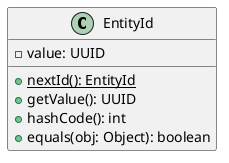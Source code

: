 @startuml identity field

class EntityId {
  - value: UUID
  + {static} nextId(): EntityId
  + getValue(): UUID
  + hashCode(): int
  + equals(obj: Object): boolean
}

@enduml